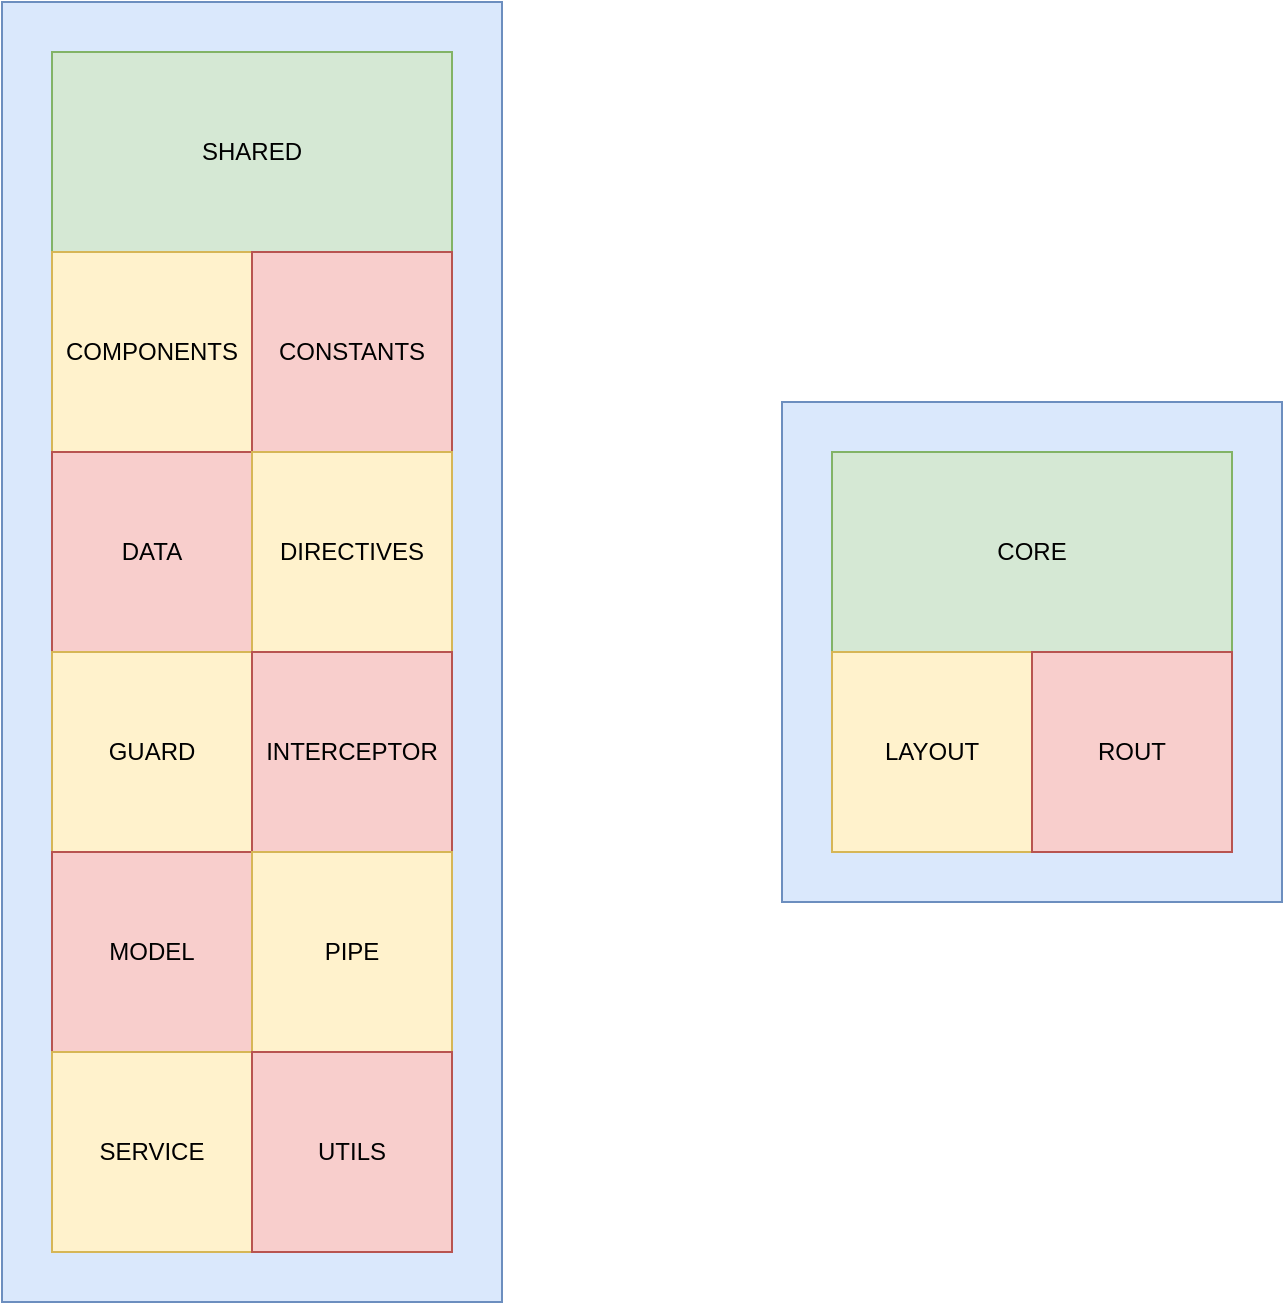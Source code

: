 <mxfile version="21.2.8" type="device">
  <diagram name="Página-1" id="juTE0Ogp2NeZ05MN_OOq">
    <mxGraphModel dx="1434" dy="875" grid="1" gridSize="10" guides="1" tooltips="1" connect="1" arrows="1" fold="1" page="1" pageScale="1" pageWidth="827" pageHeight="1169" math="0" shadow="0">
      <root>
        <mxCell id="0" />
        <mxCell id="1" parent="0" />
        <mxCell id="rjzBAlQHluHQp9gn3O02-9" value="" style="group" vertex="1" connectable="0" parent="1">
          <mxGeometry x="410" y="310" width="250" height="250" as="geometry" />
        </mxCell>
        <mxCell id="rjzBAlQHluHQp9gn3O02-8" value="" style="rounded=0;whiteSpace=wrap;html=1;fillColor=#dae8fc;strokeColor=#6c8ebf;" vertex="1" parent="rjzBAlQHluHQp9gn3O02-9">
          <mxGeometry width="250" height="250" as="geometry" />
        </mxCell>
        <mxCell id="rjzBAlQHluHQp9gn3O02-1" value="" style="whiteSpace=wrap;html=1;aspect=fixed;" vertex="1" parent="rjzBAlQHluHQp9gn3O02-9">
          <mxGeometry x="25" y="25" width="200" height="200" as="geometry" />
        </mxCell>
        <mxCell id="rjzBAlQHluHQp9gn3O02-2" value="CORE" style="text;html=1;align=center;verticalAlign=middle;whiteSpace=wrap;rounded=0;fillColor=#d5e8d4;strokeColor=#82b366;" vertex="1" parent="rjzBAlQHluHQp9gn3O02-9">
          <mxGeometry x="25" y="25" width="200" height="100" as="geometry" />
        </mxCell>
        <mxCell id="rjzBAlQHluHQp9gn3O02-3" value="LAYOUT" style="whiteSpace=wrap;html=1;aspect=fixed;fillColor=#fff2cc;strokeColor=#d6b656;" vertex="1" parent="rjzBAlQHluHQp9gn3O02-9">
          <mxGeometry x="25" y="125" width="100" height="100" as="geometry" />
        </mxCell>
        <mxCell id="rjzBAlQHluHQp9gn3O02-4" value="ROUT" style="whiteSpace=wrap;html=1;aspect=fixed;fillColor=#f8cecc;strokeColor=#b85450;" vertex="1" parent="rjzBAlQHluHQp9gn3O02-9">
          <mxGeometry x="125" y="125" width="100" height="100" as="geometry" />
        </mxCell>
        <mxCell id="rjzBAlQHluHQp9gn3O02-24" value="" style="group" vertex="1" connectable="0" parent="1">
          <mxGeometry x="20" y="110" width="250" height="650" as="geometry" />
        </mxCell>
        <mxCell id="rjzBAlQHluHQp9gn3O02-11" value="" style="rounded=0;whiteSpace=wrap;html=1;fillColor=#dae8fc;strokeColor=#6c8ebf;container=0;" vertex="1" parent="rjzBAlQHluHQp9gn3O02-24">
          <mxGeometry width="250" height="650" as="geometry" />
        </mxCell>
        <mxCell id="rjzBAlQHluHQp9gn3O02-12" value="" style="whiteSpace=wrap;html=1;aspect=fixed;container=0;" vertex="1" parent="rjzBAlQHluHQp9gn3O02-24">
          <mxGeometry x="25" y="25" width="200" height="200" as="geometry" />
        </mxCell>
        <mxCell id="rjzBAlQHluHQp9gn3O02-13" value="SHARED" style="text;html=1;align=center;verticalAlign=middle;whiteSpace=wrap;rounded=0;fillColor=#d5e8d4;strokeColor=#82b366;container=0;" vertex="1" parent="rjzBAlQHluHQp9gn3O02-24">
          <mxGeometry x="25" y="25" width="200" height="100" as="geometry" />
        </mxCell>
        <mxCell id="rjzBAlQHluHQp9gn3O02-14" value="COMPONENTS" style="whiteSpace=wrap;html=1;aspect=fixed;fillColor=#fff2cc;strokeColor=#d6b656;container=0;" vertex="1" parent="rjzBAlQHluHQp9gn3O02-24">
          <mxGeometry x="25" y="125" width="100" height="100" as="geometry" />
        </mxCell>
        <mxCell id="rjzBAlQHluHQp9gn3O02-15" value="CONSTANTS" style="whiteSpace=wrap;html=1;aspect=fixed;fillColor=#f8cecc;strokeColor=#b85450;container=0;" vertex="1" parent="rjzBAlQHluHQp9gn3O02-24">
          <mxGeometry x="125" y="125" width="100" height="100" as="geometry" />
        </mxCell>
        <mxCell id="rjzBAlQHluHQp9gn3O02-16" value="DATA" style="whiteSpace=wrap;html=1;aspect=fixed;fillColor=#f8cecc;strokeColor=#b85450;container=0;" vertex="1" parent="rjzBAlQHluHQp9gn3O02-24">
          <mxGeometry x="25" y="225" width="100" height="100" as="geometry" />
        </mxCell>
        <mxCell id="rjzBAlQHluHQp9gn3O02-17" value="DIRECTIVES" style="whiteSpace=wrap;html=1;aspect=fixed;fillColor=#fff2cc;strokeColor=#d6b656;container=0;" vertex="1" parent="rjzBAlQHluHQp9gn3O02-24">
          <mxGeometry x="125" y="225" width="100" height="100" as="geometry" />
        </mxCell>
        <mxCell id="rjzBAlQHluHQp9gn3O02-18" value="GUARD" style="whiteSpace=wrap;html=1;aspect=fixed;fillColor=#fff2cc;strokeColor=#d6b656;container=0;" vertex="1" parent="rjzBAlQHluHQp9gn3O02-24">
          <mxGeometry x="25" y="325" width="100" height="100" as="geometry" />
        </mxCell>
        <mxCell id="rjzBAlQHluHQp9gn3O02-19" value="INTERCEPTOR" style="whiteSpace=wrap;html=1;aspect=fixed;fillColor=#f8cecc;strokeColor=#b85450;container=0;" vertex="1" parent="rjzBAlQHluHQp9gn3O02-24">
          <mxGeometry x="125" y="325" width="100" height="100" as="geometry" />
        </mxCell>
        <mxCell id="rjzBAlQHluHQp9gn3O02-20" value="MODEL" style="whiteSpace=wrap;html=1;aspect=fixed;fillColor=#f8cecc;strokeColor=#b85450;container=0;" vertex="1" parent="rjzBAlQHluHQp9gn3O02-24">
          <mxGeometry x="25" y="425" width="100" height="100" as="geometry" />
        </mxCell>
        <mxCell id="rjzBAlQHluHQp9gn3O02-21" value="PIPE" style="whiteSpace=wrap;html=1;aspect=fixed;fillColor=#fff2cc;strokeColor=#d6b656;container=0;" vertex="1" parent="rjzBAlQHluHQp9gn3O02-24">
          <mxGeometry x="125" y="425" width="100" height="100" as="geometry" />
        </mxCell>
        <mxCell id="rjzBAlQHluHQp9gn3O02-22" value="SERVICE" style="whiteSpace=wrap;html=1;aspect=fixed;fillColor=#fff2cc;strokeColor=#d6b656;container=0;" vertex="1" parent="rjzBAlQHluHQp9gn3O02-24">
          <mxGeometry x="25" y="525" width="100" height="100" as="geometry" />
        </mxCell>
        <mxCell id="rjzBAlQHluHQp9gn3O02-23" value="UTILS" style="whiteSpace=wrap;html=1;aspect=fixed;fillColor=#f8cecc;strokeColor=#b85450;container=0;" vertex="1" parent="rjzBAlQHluHQp9gn3O02-24">
          <mxGeometry x="125" y="525" width="100" height="100" as="geometry" />
        </mxCell>
      </root>
    </mxGraphModel>
  </diagram>
</mxfile>
